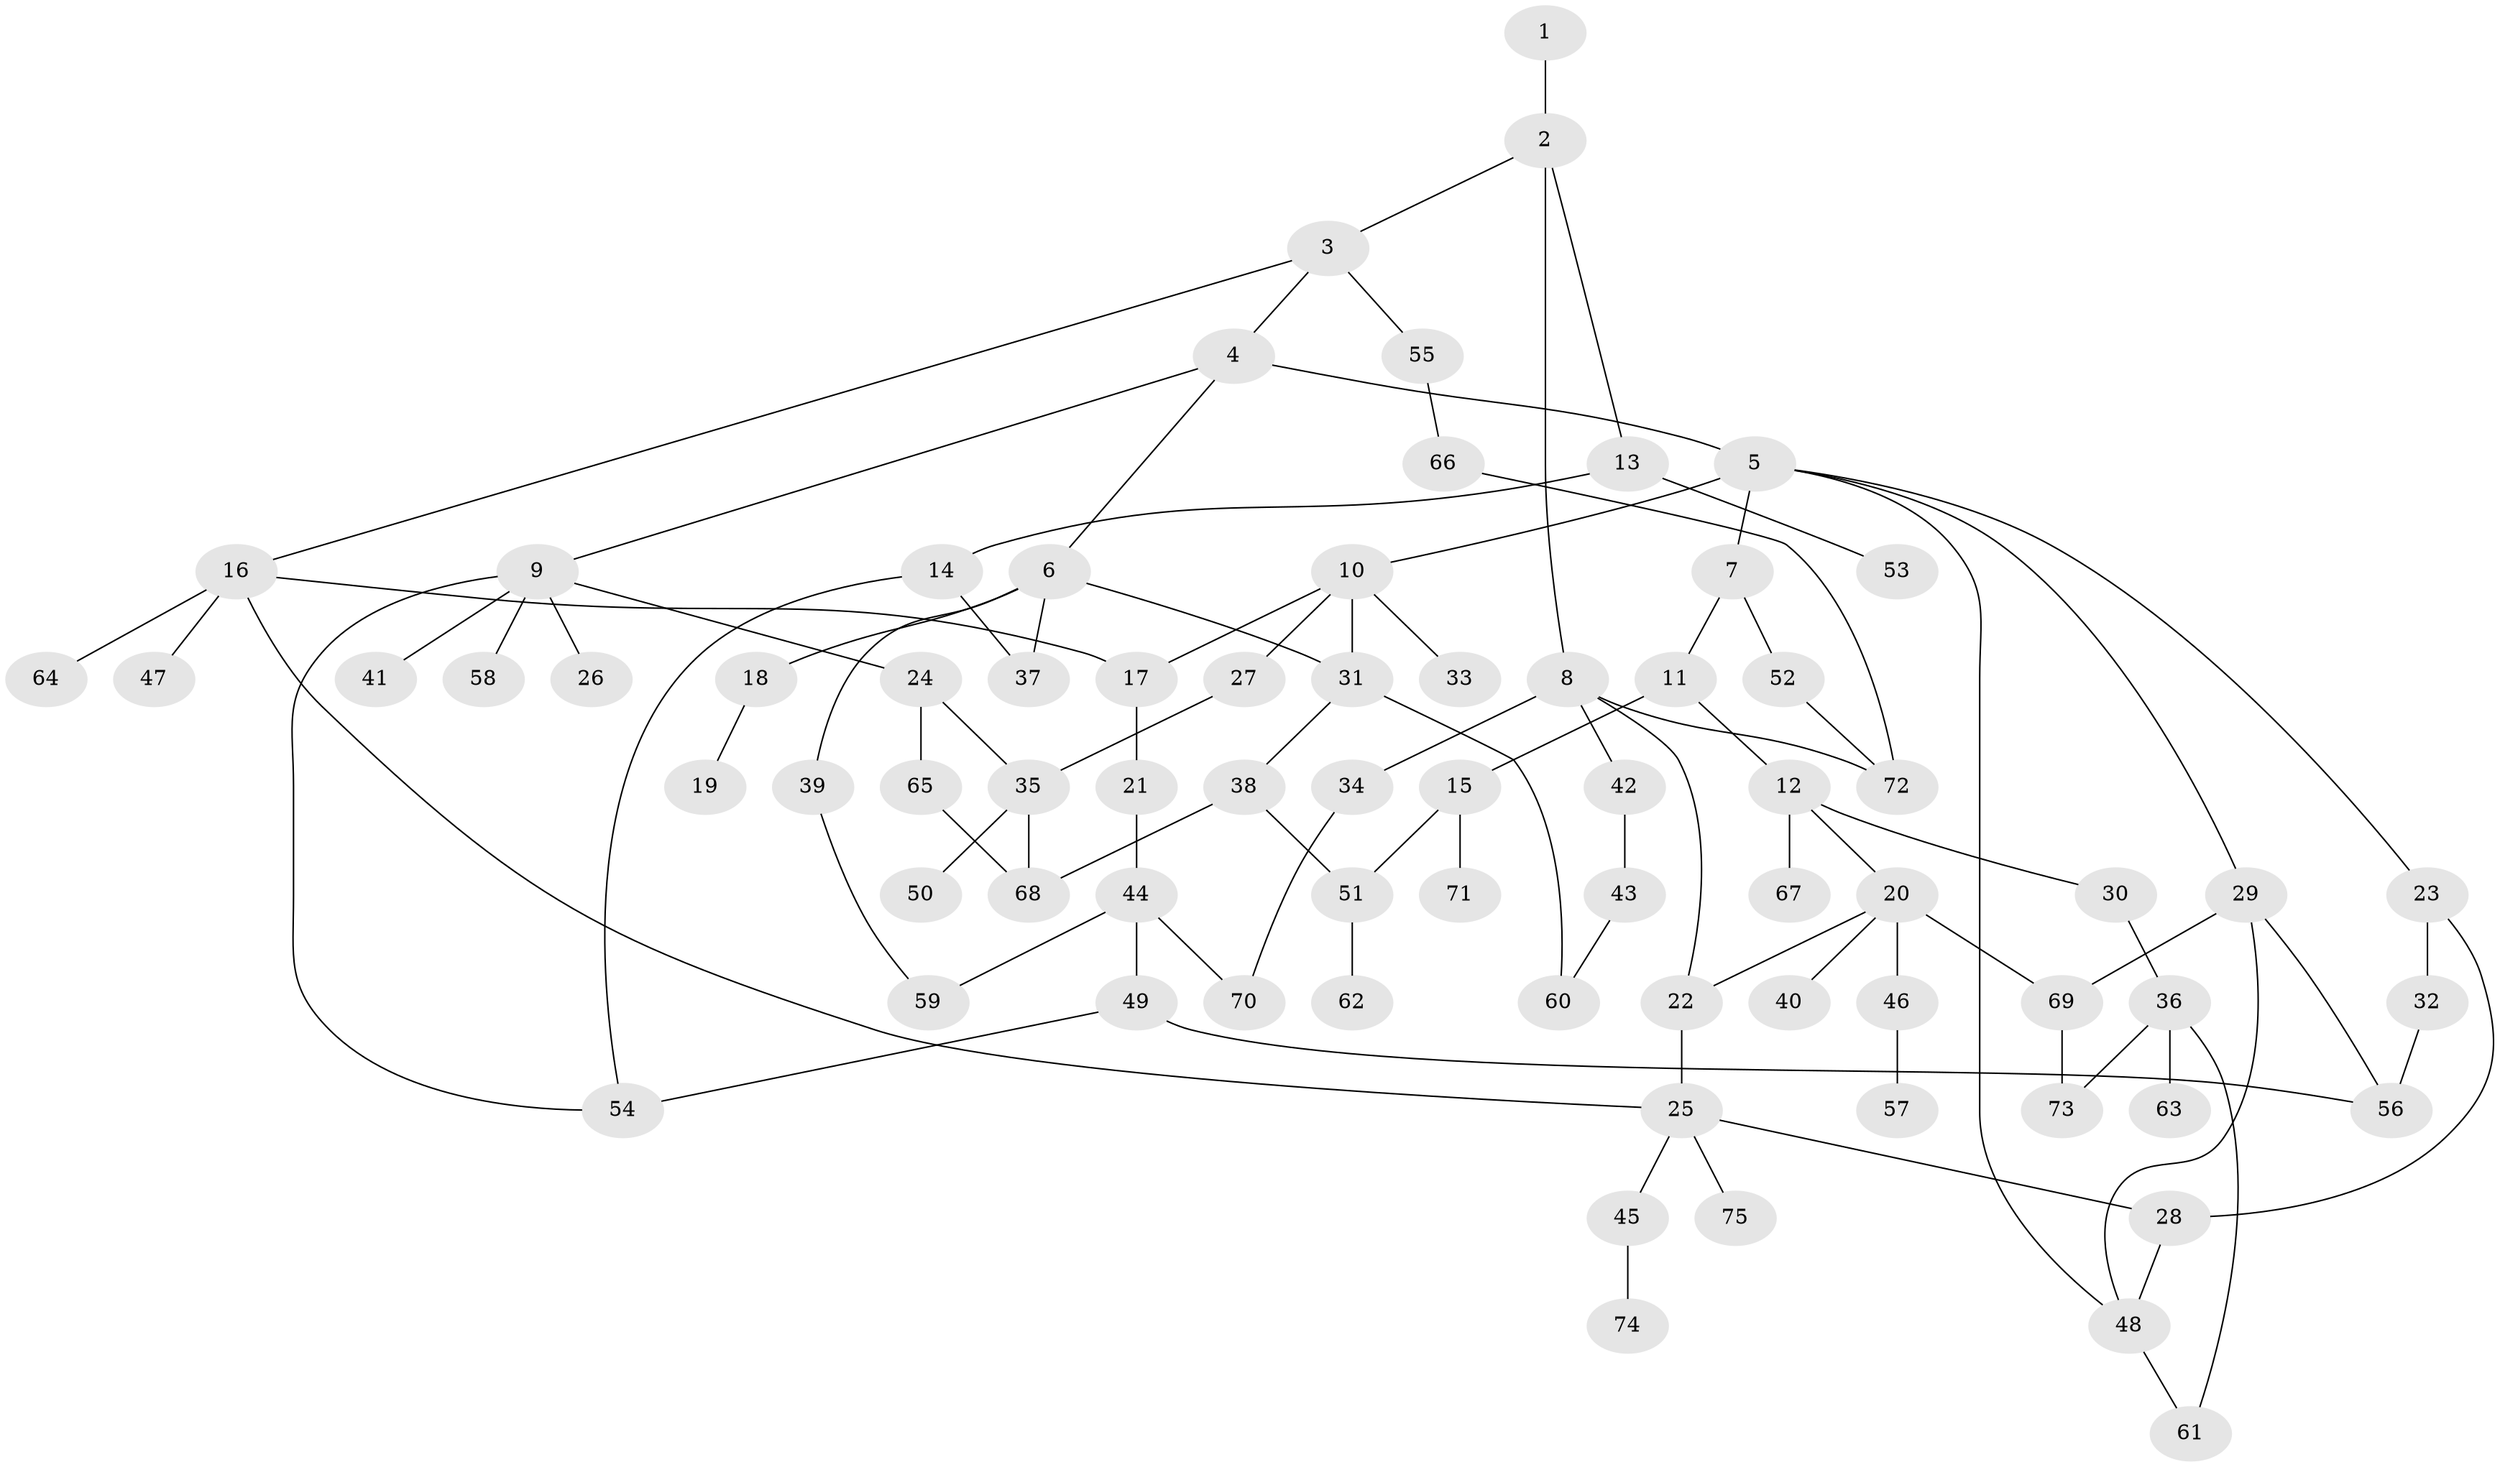 // coarse degree distribution, {3: 0.2765957446808511, 4: 0.1702127659574468, 7: 0.06382978723404255, 5: 0.0851063829787234, 2: 0.14893617021276595, 1: 0.2553191489361702}
// Generated by graph-tools (version 1.1) at 2025/41/03/06/25 10:41:27]
// undirected, 75 vertices, 98 edges
graph export_dot {
graph [start="1"]
  node [color=gray90,style=filled];
  1;
  2;
  3;
  4;
  5;
  6;
  7;
  8;
  9;
  10;
  11;
  12;
  13;
  14;
  15;
  16;
  17;
  18;
  19;
  20;
  21;
  22;
  23;
  24;
  25;
  26;
  27;
  28;
  29;
  30;
  31;
  32;
  33;
  34;
  35;
  36;
  37;
  38;
  39;
  40;
  41;
  42;
  43;
  44;
  45;
  46;
  47;
  48;
  49;
  50;
  51;
  52;
  53;
  54;
  55;
  56;
  57;
  58;
  59;
  60;
  61;
  62;
  63;
  64;
  65;
  66;
  67;
  68;
  69;
  70;
  71;
  72;
  73;
  74;
  75;
  1 -- 2;
  2 -- 3;
  2 -- 8;
  2 -- 13;
  3 -- 4;
  3 -- 16;
  3 -- 55;
  4 -- 5;
  4 -- 6;
  4 -- 9;
  5 -- 7;
  5 -- 10;
  5 -- 23;
  5 -- 29;
  5 -- 48;
  6 -- 18;
  6 -- 37;
  6 -- 39;
  6 -- 31;
  7 -- 11;
  7 -- 52;
  8 -- 34;
  8 -- 42;
  8 -- 72;
  8 -- 22;
  9 -- 24;
  9 -- 26;
  9 -- 41;
  9 -- 58;
  9 -- 54;
  10 -- 27;
  10 -- 31;
  10 -- 33;
  10 -- 17;
  11 -- 12;
  11 -- 15;
  12 -- 20;
  12 -- 30;
  12 -- 67;
  13 -- 14;
  13 -- 53;
  14 -- 54;
  14 -- 37;
  15 -- 51;
  15 -- 71;
  16 -- 17;
  16 -- 47;
  16 -- 64;
  16 -- 25;
  17 -- 21;
  18 -- 19;
  20 -- 22;
  20 -- 40;
  20 -- 46;
  20 -- 69;
  21 -- 44;
  22 -- 25;
  23 -- 32;
  23 -- 28;
  24 -- 35;
  24 -- 65;
  25 -- 28;
  25 -- 45;
  25 -- 75;
  27 -- 35;
  28 -- 48;
  29 -- 48;
  29 -- 69;
  29 -- 56;
  30 -- 36;
  31 -- 38;
  31 -- 60;
  32 -- 56;
  34 -- 70;
  35 -- 50;
  35 -- 68;
  36 -- 63;
  36 -- 73;
  36 -- 61;
  38 -- 51;
  38 -- 68;
  39 -- 59;
  42 -- 43;
  43 -- 60;
  44 -- 49;
  44 -- 59;
  44 -- 70;
  45 -- 74;
  46 -- 57;
  48 -- 61;
  49 -- 54;
  49 -- 56;
  51 -- 62;
  52 -- 72;
  55 -- 66;
  65 -- 68;
  66 -- 72;
  69 -- 73;
}

